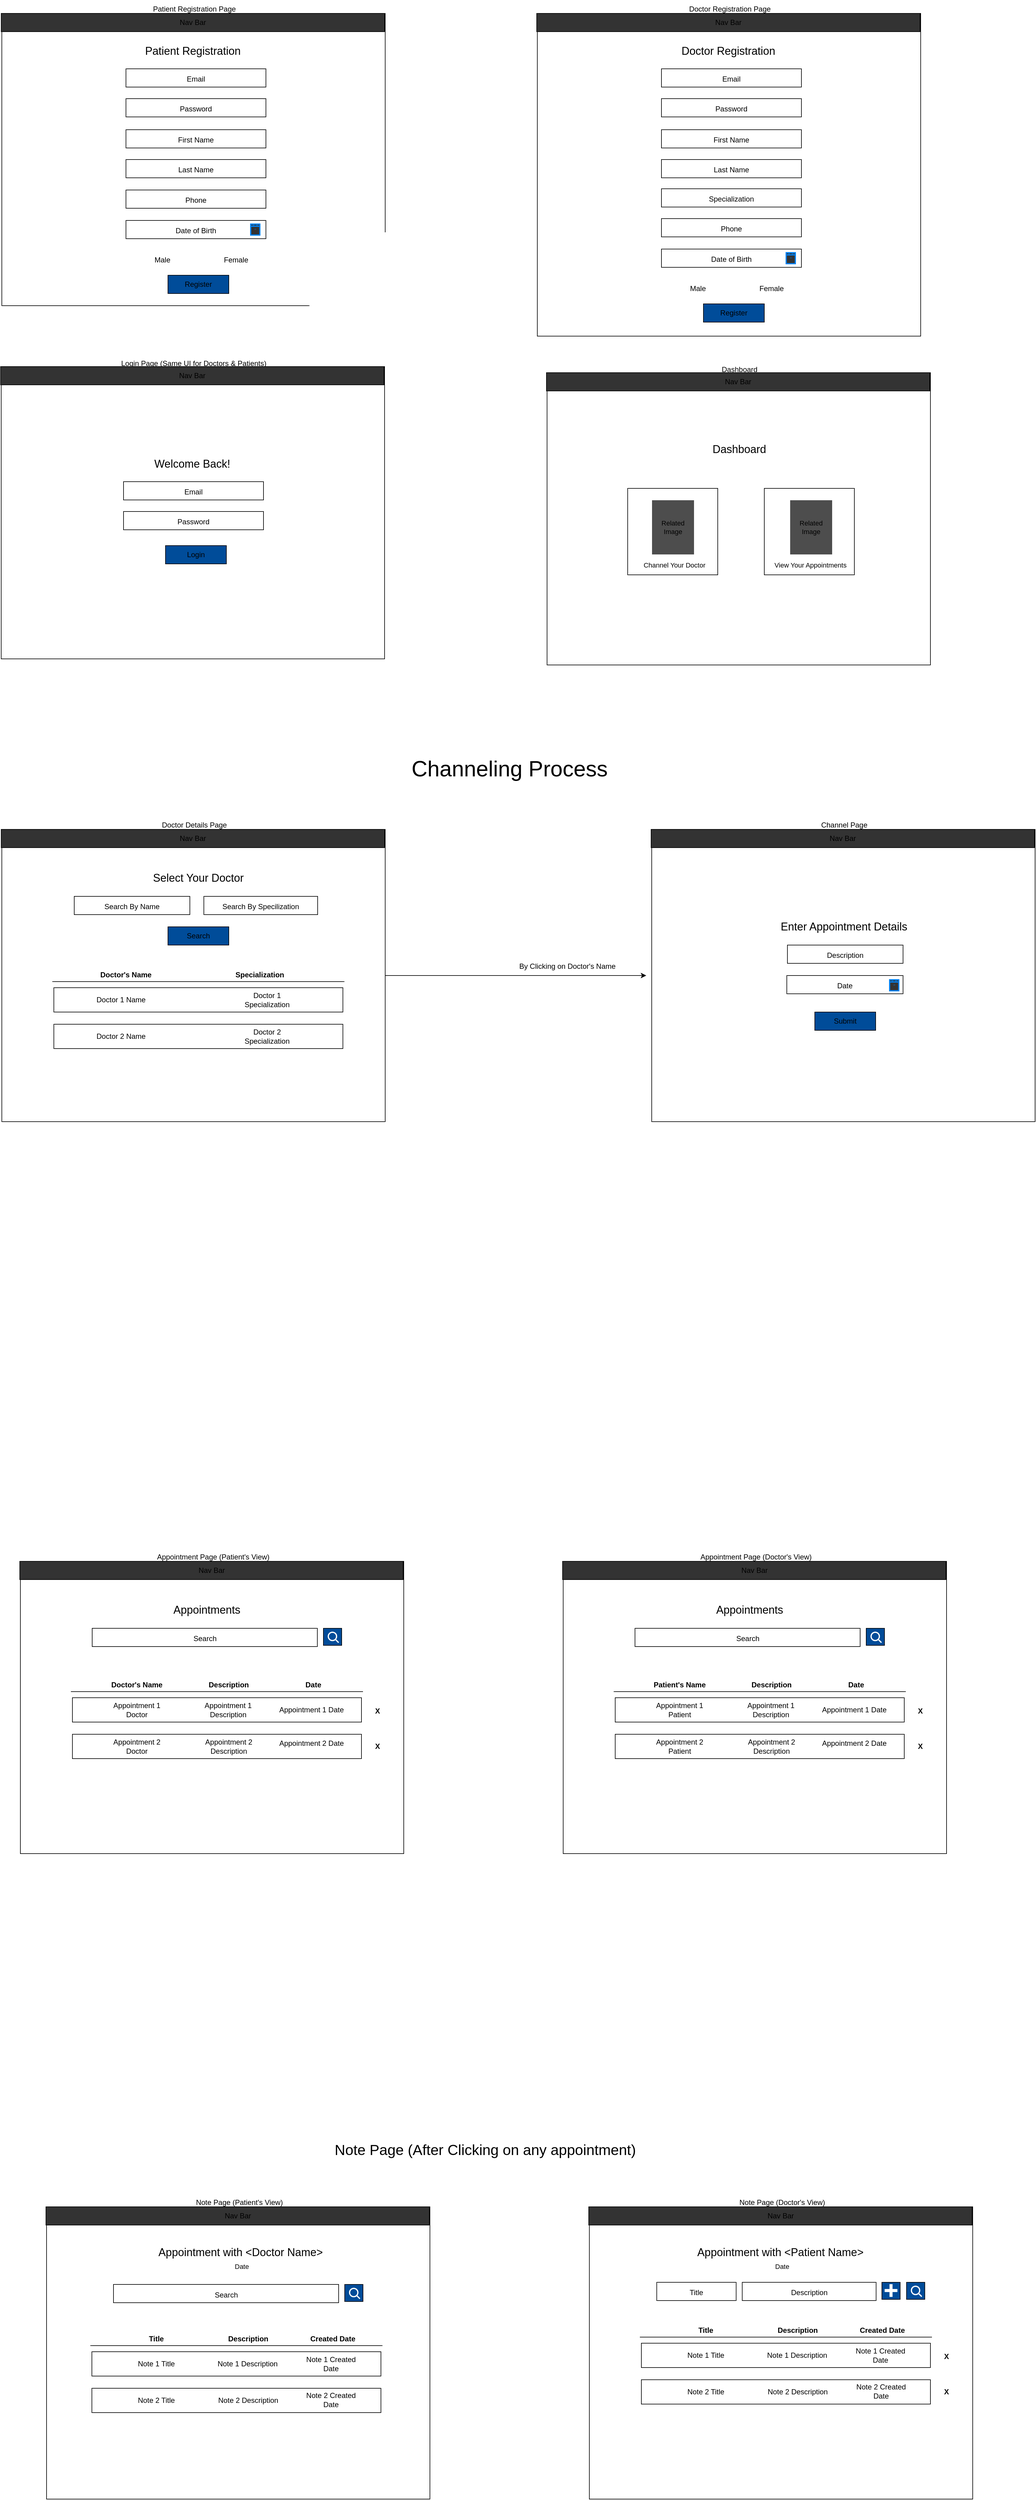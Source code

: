 <mxfile>
    <diagram id="50tXk64dEVkE1NKGoQQv" name="Page-1">
        <mxGraphModel dx="1548" dy="2034" grid="1" gridSize="10" guides="1" tooltips="1" connect="1" arrows="1" fold="1" page="1" pageScale="1" pageWidth="850" pageHeight="1100" math="0" shadow="0">
            <root>
                <mxCell id="0"/>
                <mxCell id="1" parent="0"/>
                <mxCell id="2" value="" style="whiteSpace=wrap;html=1;fillColor=none;" parent="1" vertex="1">
                    <mxGeometry x="31" y="20" width="630" height="480" as="geometry"/>
                </mxCell>
                <mxCell id="3" value="Patient Registration Page" style="text;html=1;align=center;verticalAlign=middle;resizable=0;points=[];autosize=1;strokeColor=none;fillColor=none;" parent="1" vertex="1">
                    <mxGeometry x="267" y="-2" width="160" height="30" as="geometry"/>
                </mxCell>
                <mxCell id="4" value="&lt;font style=&quot;font-size: 18px;&quot;&gt;Patient Registration&lt;/font&gt;" style="text;strokeColor=none;align=center;fillColor=none;html=1;verticalAlign=middle;whiteSpace=wrap;rounded=0;" parent="1" vertex="1">
                    <mxGeometry x="265" y="62" width="160" height="40" as="geometry"/>
                </mxCell>
                <mxCell id="5" value="&lt;font style=&quot;font-size: 12px;&quot;&gt;Email&lt;/font&gt;" style="whiteSpace=wrap;html=1;fontSize=18;" parent="1" vertex="1">
                    <mxGeometry x="235" y="111" width="230" height="30" as="geometry"/>
                </mxCell>
                <mxCell id="6" value="Nav Bar" style="whiteSpace=wrap;html=1;fontSize=12;fillColor=#333333;" parent="1" vertex="1">
                    <mxGeometry x="30" y="20" width="630" height="30" as="geometry"/>
                </mxCell>
                <mxCell id="7" value="&lt;font style=&quot;font-size: 12px;&quot;&gt;Password&lt;/font&gt;" style="whiteSpace=wrap;html=1;fontSize=18;" parent="1" vertex="1">
                    <mxGeometry x="235" y="160" width="230" height="30" as="geometry"/>
                </mxCell>
                <mxCell id="8" value="&lt;font style=&quot;font-size: 12px;&quot;&gt;First Name&lt;/font&gt;" style="whiteSpace=wrap;html=1;fontSize=18;" parent="1" vertex="1">
                    <mxGeometry x="235" y="211" width="230" height="30" as="geometry"/>
                </mxCell>
                <mxCell id="9" value="&lt;font style=&quot;font-size: 12px;&quot;&gt;Last Name&lt;/font&gt;" style="whiteSpace=wrap;html=1;fontSize=18;" parent="1" vertex="1">
                    <mxGeometry x="235" y="260" width="230" height="30" as="geometry"/>
                </mxCell>
                <mxCell id="10" value="&lt;font style=&quot;font-size: 12px;&quot;&gt;Phone&lt;/font&gt;" style="whiteSpace=wrap;html=1;fontSize=18;" parent="1" vertex="1">
                    <mxGeometry x="235" y="310" width="230" height="30" as="geometry"/>
                </mxCell>
                <mxCell id="13" value="&lt;font style=&quot;font-size: 12px;&quot;&gt;Date of Birth&lt;/font&gt;" style="whiteSpace=wrap;html=1;fontSize=18;" parent="1" vertex="1">
                    <mxGeometry x="235" y="360" width="230" height="30" as="geometry"/>
                </mxCell>
                <mxCell id="14" value="" style="html=1;verticalLabelPosition=bottom;align=center;labelBackgroundColor=#ffffff;verticalAlign=top;strokeWidth=2;strokeColor=#0080F0;shadow=0;dashed=0;shape=mxgraph.ios7.icons.calendar;fontSize=12;fillColor=#333333;" parent="1" vertex="1">
                    <mxGeometry x="440" y="366" width="15" height="18" as="geometry"/>
                </mxCell>
                <mxCell id="15" value="" style="shape=ellipse;fillColor=#FFFFFF;strokeColor=none;html=1;sketch=0;fontSize=12;" parent="1" vertex="1">
                    <mxGeometry x="255" y="420" width="10" height="10" as="geometry"/>
                </mxCell>
                <mxCell id="16" value="Male" style="text;strokeColor=none;align=center;fillColor=none;html=1;verticalAlign=middle;whiteSpace=wrap;rounded=0;fontSize=12;" parent="1" vertex="1">
                    <mxGeometry x="265" y="410" width="60" height="30" as="geometry"/>
                </mxCell>
                <mxCell id="17" value="" style="shape=ellipse;fillColor=#FFFFFF;strokeColor=none;html=1;sketch=0;fontSize=12;" parent="1" vertex="1">
                    <mxGeometry x="376" y="420" width="10" height="10" as="geometry"/>
                </mxCell>
                <mxCell id="18" value="Female" style="text;strokeColor=none;align=center;fillColor=none;html=1;verticalAlign=middle;whiteSpace=wrap;rounded=0;fontSize=12;" parent="1" vertex="1">
                    <mxGeometry x="386" y="410" width="60" height="30" as="geometry"/>
                </mxCell>
                <mxCell id="19" value="Register" style="whiteSpace=wrap;html=1;fontSize=12;fillColor=#004C99;" parent="1" vertex="1">
                    <mxGeometry x="304" y="450" width="100" height="30" as="geometry"/>
                </mxCell>
                <mxCell id="20" value="" style="whiteSpace=wrap;html=1;fillColor=none;" parent="1" vertex="1">
                    <mxGeometry x="911" y="20" width="630" height="530" as="geometry"/>
                </mxCell>
                <mxCell id="21" value="Doctor Registration Page" style="text;html=1;align=center;verticalAlign=middle;resizable=0;points=[];autosize=1;strokeColor=none;fillColor=none;" parent="1" vertex="1">
                    <mxGeometry x="1147" y="-2" width="160" height="30" as="geometry"/>
                </mxCell>
                <mxCell id="22" value="&lt;font style=&quot;font-size: 18px;&quot;&gt;Doctor Registration&lt;/font&gt;" style="text;strokeColor=none;align=center;fillColor=none;html=1;verticalAlign=middle;whiteSpace=wrap;rounded=0;" parent="1" vertex="1">
                    <mxGeometry x="1145" y="62" width="160" height="40" as="geometry"/>
                </mxCell>
                <mxCell id="23" value="&lt;font style=&quot;font-size: 12px;&quot;&gt;Email&lt;/font&gt;" style="whiteSpace=wrap;html=1;fontSize=18;" parent="1" vertex="1">
                    <mxGeometry x="1115" y="111" width="230" height="30" as="geometry"/>
                </mxCell>
                <mxCell id="24" value="Nav Bar" style="whiteSpace=wrap;html=1;fontSize=12;fillColor=#333333;" parent="1" vertex="1">
                    <mxGeometry x="910" y="20" width="630" height="30" as="geometry"/>
                </mxCell>
                <mxCell id="25" value="&lt;font style=&quot;font-size: 12px;&quot;&gt;Password&lt;/font&gt;" style="whiteSpace=wrap;html=1;fontSize=18;" parent="1" vertex="1">
                    <mxGeometry x="1115" y="160" width="230" height="30" as="geometry"/>
                </mxCell>
                <mxCell id="26" value="&lt;font style=&quot;font-size: 12px;&quot;&gt;First Name&lt;/font&gt;" style="whiteSpace=wrap;html=1;fontSize=18;" parent="1" vertex="1">
                    <mxGeometry x="1115" y="211" width="230" height="30" as="geometry"/>
                </mxCell>
                <mxCell id="27" value="&lt;font style=&quot;font-size: 12px;&quot;&gt;Last Name&lt;/font&gt;" style="whiteSpace=wrap;html=1;fontSize=18;" parent="1" vertex="1">
                    <mxGeometry x="1115" y="260" width="230" height="30" as="geometry"/>
                </mxCell>
                <mxCell id="28" value="&lt;font style=&quot;font-size: 12px;&quot;&gt;Phone&lt;/font&gt;" style="whiteSpace=wrap;html=1;fontSize=18;" parent="1" vertex="1">
                    <mxGeometry x="1115" y="357" width="230" height="30" as="geometry"/>
                </mxCell>
                <mxCell id="29" value="&lt;font style=&quot;font-size: 12px;&quot;&gt;Date of Birth&lt;/font&gt;" style="whiteSpace=wrap;html=1;fontSize=18;" parent="1" vertex="1">
                    <mxGeometry x="1115" y="407" width="230" height="30" as="geometry"/>
                </mxCell>
                <mxCell id="30" value="" style="html=1;verticalLabelPosition=bottom;align=center;labelBackgroundColor=#ffffff;verticalAlign=top;strokeWidth=2;strokeColor=#0080F0;shadow=0;dashed=0;shape=mxgraph.ios7.icons.calendar;fontSize=12;fillColor=#333333;" parent="1" vertex="1">
                    <mxGeometry x="1320" y="413" width="15" height="18" as="geometry"/>
                </mxCell>
                <mxCell id="31" value="" style="shape=ellipse;fillColor=#FFFFFF;strokeColor=none;html=1;sketch=0;fontSize=12;" parent="1" vertex="1">
                    <mxGeometry x="1135" y="467" width="10" height="10" as="geometry"/>
                </mxCell>
                <mxCell id="32" value="Male" style="text;strokeColor=none;align=center;fillColor=none;html=1;verticalAlign=middle;whiteSpace=wrap;rounded=0;fontSize=12;" parent="1" vertex="1">
                    <mxGeometry x="1145" y="457" width="60" height="30" as="geometry"/>
                </mxCell>
                <mxCell id="33" value="" style="shape=ellipse;fillColor=#FFFFFF;strokeColor=none;html=1;sketch=0;fontSize=12;" parent="1" vertex="1">
                    <mxGeometry x="1256" y="467" width="10" height="10" as="geometry"/>
                </mxCell>
                <mxCell id="34" value="Female" style="text;strokeColor=none;align=center;fillColor=none;html=1;verticalAlign=middle;whiteSpace=wrap;rounded=0;fontSize=12;" parent="1" vertex="1">
                    <mxGeometry x="1266" y="457" width="60" height="30" as="geometry"/>
                </mxCell>
                <mxCell id="35" value="Register" style="whiteSpace=wrap;html=1;fontSize=12;fillColor=#004C99;" parent="1" vertex="1">
                    <mxGeometry x="1184" y="497" width="100" height="30" as="geometry"/>
                </mxCell>
                <mxCell id="36" value="&lt;font style=&quot;font-size: 12px;&quot;&gt;Specialization&lt;/font&gt;" style="whiteSpace=wrap;html=1;fontSize=18;" parent="1" vertex="1">
                    <mxGeometry x="1115" y="308" width="230" height="30" as="geometry"/>
                </mxCell>
                <mxCell id="39" value="" style="whiteSpace=wrap;html=1;fillColor=none;" parent="1" vertex="1">
                    <mxGeometry x="30" y="600" width="630" height="480" as="geometry"/>
                </mxCell>
                <mxCell id="40" value="Login Page (Same UI for Doctors &amp;amp; Patients)" style="text;html=1;align=center;verticalAlign=middle;resizable=0;points=[];autosize=1;strokeColor=none;fillColor=none;" parent="1" vertex="1">
                    <mxGeometry x="216" y="580" width="260" height="30" as="geometry"/>
                </mxCell>
                <mxCell id="41" value="&lt;font style=&quot;font-size: 18px;&quot;&gt;Welcome Back!&lt;/font&gt;" style="text;strokeColor=none;align=center;fillColor=none;html=1;verticalAlign=middle;whiteSpace=wrap;rounded=0;" parent="1" vertex="1">
                    <mxGeometry x="264" y="740" width="160" height="40" as="geometry"/>
                </mxCell>
                <mxCell id="42" value="&lt;font style=&quot;font-size: 12px;&quot;&gt;Email&lt;/font&gt;" style="whiteSpace=wrap;html=1;fontSize=18;" parent="1" vertex="1">
                    <mxGeometry x="231" y="789" width="230" height="30" as="geometry"/>
                </mxCell>
                <mxCell id="43" value="Nav Bar" style="whiteSpace=wrap;html=1;fontSize=12;fillColor=#333333;" parent="1" vertex="1">
                    <mxGeometry x="29" y="600" width="630" height="30" as="geometry"/>
                </mxCell>
                <mxCell id="44" value="&lt;font style=&quot;font-size: 12px;&quot;&gt;Password&lt;/font&gt;" style="whiteSpace=wrap;html=1;fontSize=18;" parent="1" vertex="1">
                    <mxGeometry x="231" y="838" width="230" height="30" as="geometry"/>
                </mxCell>
                <mxCell id="54" value="Login" style="whiteSpace=wrap;html=1;fontSize=12;fillColor=#004C99;" parent="1" vertex="1">
                    <mxGeometry x="300" y="894" width="100" height="30" as="geometry"/>
                </mxCell>
                <mxCell id="80" style="edgeStyle=none;html=1;exitX=1;exitY=0.5;exitDx=0;exitDy=0;fontSize=12;" parent="1" source="61" edge="1">
                    <mxGeometry relative="1" as="geometry">
                        <mxPoint x="1090" y="1600" as="targetPoint"/>
                    </mxGeometry>
                </mxCell>
                <mxCell id="61" value="" style="whiteSpace=wrap;html=1;fillColor=none;" parent="1" vertex="1">
                    <mxGeometry x="31" y="1360" width="630" height="480" as="geometry"/>
                </mxCell>
                <mxCell id="62" value="Doctor Details Page" style="text;html=1;align=center;verticalAlign=middle;resizable=0;points=[];autosize=1;strokeColor=none;fillColor=none;" parent="1" vertex="1">
                    <mxGeometry x="282" y="1338" width="130" height="30" as="geometry"/>
                </mxCell>
                <mxCell id="63" value="&lt;font style=&quot;font-size: 18px;&quot;&gt;Select Your Doctor&lt;/font&gt;" style="text;strokeColor=none;align=center;fillColor=none;html=1;verticalAlign=middle;whiteSpace=wrap;rounded=0;" parent="1" vertex="1">
                    <mxGeometry x="274" y="1420" width="160" height="40" as="geometry"/>
                </mxCell>
                <mxCell id="64" value="&lt;font style=&quot;font-size: 12px;&quot;&gt;Search By Name&lt;/font&gt;" style="whiteSpace=wrap;html=1;fontSize=18;" parent="1" vertex="1">
                    <mxGeometry x="150" y="1470" width="190" height="30" as="geometry"/>
                </mxCell>
                <mxCell id="65" value="Nav Bar" style="whiteSpace=wrap;html=1;fontSize=12;fillColor=#333333;" parent="1" vertex="1">
                    <mxGeometry x="30" y="1360" width="630" height="30" as="geometry"/>
                </mxCell>
                <mxCell id="66" value="&lt;font style=&quot;font-size: 12px;&quot;&gt;Search By Specilization&lt;/font&gt;" style="whiteSpace=wrap;html=1;fontSize=18;" parent="1" vertex="1">
                    <mxGeometry x="363" y="1470" width="187" height="30" as="geometry"/>
                </mxCell>
                <mxCell id="67" value="Search" style="whiteSpace=wrap;html=1;fontSize=12;fillColor=#004C99;" parent="1" vertex="1">
                    <mxGeometry x="304" y="1520" width="100" height="30" as="geometry"/>
                </mxCell>
                <mxCell id="68" value="&lt;font style=&quot;font-size: 36px;&quot;&gt;Channeling Process&lt;/font&gt;" style="text;html=1;align=center;verticalAlign=middle;resizable=0;points=[];autosize=1;strokeColor=none;fillColor=none;fontSize=12;" parent="1" vertex="1">
                    <mxGeometry x="690" y="1230" width="350" height="60" as="geometry"/>
                </mxCell>
                <mxCell id="69" value="&lt;font style=&quot;font-size: 12px;&quot;&gt;&lt;b&gt;Doctor's Name&lt;/b&gt;&lt;/font&gt;" style="text;strokeColor=none;align=center;fillColor=none;html=1;verticalAlign=middle;whiteSpace=wrap;rounded=0;fontSize=36;" parent="1" vertex="1">
                    <mxGeometry x="180" y="1570" width="110" height="40" as="geometry"/>
                </mxCell>
                <mxCell id="70" value="&lt;span style=&quot;font-size: 12px;&quot;&gt;&lt;b&gt;Specialization&lt;/b&gt;&lt;/span&gt;" style="text;strokeColor=none;align=center;fillColor=none;html=1;verticalAlign=middle;whiteSpace=wrap;rounded=0;fontSize=36;" parent="1" vertex="1">
                    <mxGeometry x="400" y="1570" width="110" height="40" as="geometry"/>
                </mxCell>
                <mxCell id="73" value="" style="endArrow=none;html=1;fontSize=12;" parent="1" edge="1">
                    <mxGeometry width="50" height="50" relative="1" as="geometry">
                        <mxPoint x="594" y="1610" as="sourcePoint"/>
                        <mxPoint x="114" y="1610" as="targetPoint"/>
                    </mxGeometry>
                </mxCell>
                <mxCell id="74" value="" style="whiteSpace=wrap;html=1;fontSize=12;fillColor=none;" parent="1" vertex="1">
                    <mxGeometry x="116.5" y="1620" width="475" height="40" as="geometry"/>
                </mxCell>
                <mxCell id="75" value="Doctor 1 Name" style="text;strokeColor=none;align=center;fillColor=none;html=1;verticalAlign=middle;whiteSpace=wrap;rounded=0;fontSize=12;" parent="1" vertex="1">
                    <mxGeometry x="172" y="1625" width="110" height="30" as="geometry"/>
                </mxCell>
                <mxCell id="76" value="Doctor 1 Specialization" style="text;strokeColor=none;align=center;fillColor=none;html=1;verticalAlign=middle;whiteSpace=wrap;rounded=0;fontSize=12;" parent="1" vertex="1">
                    <mxGeometry x="412" y="1625" width="110" height="30" as="geometry"/>
                </mxCell>
                <mxCell id="77" value="" style="whiteSpace=wrap;html=1;fontSize=12;fillColor=none;" parent="1" vertex="1">
                    <mxGeometry x="116.5" y="1680" width="475" height="40" as="geometry"/>
                </mxCell>
                <mxCell id="78" value="Doctor 2 Name" style="text;strokeColor=none;align=center;fillColor=none;html=1;verticalAlign=middle;whiteSpace=wrap;rounded=0;fontSize=12;" parent="1" vertex="1">
                    <mxGeometry x="172" y="1685" width="110" height="30" as="geometry"/>
                </mxCell>
                <mxCell id="79" value="Doctor 2 Specialization" style="text;strokeColor=none;align=center;fillColor=none;html=1;verticalAlign=middle;whiteSpace=wrap;rounded=0;fontSize=12;" parent="1" vertex="1">
                    <mxGeometry x="412" y="1685" width="110" height="30" as="geometry"/>
                </mxCell>
                <mxCell id="81" value="By Clicking on Doctor's Name" style="text;html=1;align=center;verticalAlign=middle;resizable=0;points=[];autosize=1;strokeColor=none;fillColor=none;fontSize=12;" parent="1" vertex="1">
                    <mxGeometry x="870" y="1570" width="180" height="30" as="geometry"/>
                </mxCell>
                <mxCell id="84" value="" style="whiteSpace=wrap;html=1;fillColor=none;" parent="1" vertex="1">
                    <mxGeometry x="1099" y="1360" width="630" height="480" as="geometry"/>
                </mxCell>
                <mxCell id="85" value="Channel Page" style="text;html=1;align=center;verticalAlign=middle;resizable=0;points=[];autosize=1;strokeColor=none;fillColor=none;" parent="1" vertex="1">
                    <mxGeometry x="1365" y="1338" width="100" height="30" as="geometry"/>
                </mxCell>
                <mxCell id="86" value="&lt;span style=&quot;font-size: 18px;&quot;&gt;Enter Appointment Details&lt;/span&gt;" style="text;strokeColor=none;align=center;fillColor=none;html=1;verticalAlign=middle;whiteSpace=wrap;rounded=0;" parent="1" vertex="1">
                    <mxGeometry x="1301.5" y="1500" width="226" height="40" as="geometry"/>
                </mxCell>
                <mxCell id="87" value="&lt;font style=&quot;font-size: 12px;&quot;&gt;Description&lt;/font&gt;" style="whiteSpace=wrap;html=1;fontSize=18;" parent="1" vertex="1">
                    <mxGeometry x="1322" y="1550" width="190" height="30" as="geometry"/>
                </mxCell>
                <mxCell id="88" value="Nav Bar" style="whiteSpace=wrap;html=1;fontSize=12;fillColor=#333333;" parent="1" vertex="1">
                    <mxGeometry x="1098" y="1360" width="630" height="30" as="geometry"/>
                </mxCell>
                <mxCell id="89" value="&lt;font style=&quot;font-size: 12px;&quot;&gt;Date&lt;/font&gt;" style="whiteSpace=wrap;html=1;fontSize=18;" parent="1" vertex="1">
                    <mxGeometry x="1321" y="1600" width="191" height="30" as="geometry"/>
                </mxCell>
                <mxCell id="90" value="Submit" style="whiteSpace=wrap;html=1;fontSize=12;fillColor=#004C99;" parent="1" vertex="1">
                    <mxGeometry x="1367" y="1660" width="100" height="30" as="geometry"/>
                </mxCell>
                <mxCell id="116" value="" style="html=1;verticalLabelPosition=bottom;align=center;labelBackgroundColor=#ffffff;verticalAlign=top;strokeWidth=2;strokeColor=#0080F0;shadow=0;dashed=0;shape=mxgraph.ios7.icons.calendar;fontSize=12;fillColor=#333333;" parent="1" vertex="1">
                    <mxGeometry x="1490" y="1607" width="15" height="18" as="geometry"/>
                </mxCell>
                <mxCell id="117" value="" style="whiteSpace=wrap;html=1;fillColor=none;" parent="1" vertex="1">
                    <mxGeometry x="61.5" y="2562" width="630" height="480" as="geometry"/>
                </mxCell>
                <mxCell id="118" value="Appointment Page (Patient's View)" style="text;html=1;align=center;verticalAlign=middle;resizable=0;points=[];autosize=1;strokeColor=none;fillColor=none;" parent="1" vertex="1">
                    <mxGeometry x="272.5" y="2540" width="210" height="30" as="geometry"/>
                </mxCell>
                <mxCell id="119" value="&lt;span style=&quot;font-size: 18px;&quot;&gt;Appointments&lt;/span&gt;" style="text;strokeColor=none;align=center;fillColor=none;html=1;verticalAlign=middle;whiteSpace=wrap;rounded=0;" parent="1" vertex="1">
                    <mxGeometry x="287.5" y="2622" width="160" height="40" as="geometry"/>
                </mxCell>
                <mxCell id="120" value="&lt;font style=&quot;font-size: 12px;&quot;&gt;Search&lt;/font&gt;" style="whiteSpace=wrap;html=1;fontSize=18;" parent="1" vertex="1">
                    <mxGeometry x="179.5" y="2672" width="370" height="30" as="geometry"/>
                </mxCell>
                <mxCell id="121" value="Nav Bar" style="whiteSpace=wrap;html=1;fontSize=12;fillColor=#333333;" parent="1" vertex="1">
                    <mxGeometry x="60.5" y="2562" width="630" height="30" as="geometry"/>
                </mxCell>
                <mxCell id="123" value="" style="whiteSpace=wrap;html=1;fontSize=12;fillColor=#004C99;" parent="1" vertex="1">
                    <mxGeometry x="559.5" y="2672" width="30" height="28" as="geometry"/>
                </mxCell>
                <mxCell id="124" value="&lt;font style=&quot;font-size: 12px;&quot;&gt;&lt;b&gt;Doctor's Name&lt;/b&gt;&lt;/font&gt;" style="text;strokeColor=none;align=center;fillColor=none;html=1;verticalAlign=middle;whiteSpace=wrap;rounded=0;fontSize=36;" parent="1" vertex="1">
                    <mxGeometry x="197.5" y="2736" width="110" height="40" as="geometry"/>
                </mxCell>
                <mxCell id="125" value="&lt;span style=&quot;font-size: 12px;&quot;&gt;&lt;b&gt;Description&lt;/b&gt;&lt;/span&gt;" style="text;strokeColor=none;align=center;fillColor=none;html=1;verticalAlign=middle;whiteSpace=wrap;rounded=0;fontSize=36;" parent="1" vertex="1">
                    <mxGeometry x="348.5" y="2736" width="110" height="40" as="geometry"/>
                </mxCell>
                <mxCell id="126" value="" style="endArrow=none;html=1;fontSize=12;" parent="1" edge="1">
                    <mxGeometry width="50" height="50" relative="1" as="geometry">
                        <mxPoint x="624.5" y="2776" as="sourcePoint"/>
                        <mxPoint x="144.5" y="2776" as="targetPoint"/>
                    </mxGeometry>
                </mxCell>
                <mxCell id="127" value="" style="whiteSpace=wrap;html=1;fontSize=12;fillColor=none;" parent="1" vertex="1">
                    <mxGeometry x="147" y="2786" width="475" height="40" as="geometry"/>
                </mxCell>
                <mxCell id="128" value="Appointment 1 Doctor" style="text;strokeColor=none;align=center;fillColor=none;html=1;verticalAlign=middle;whiteSpace=wrap;rounded=0;fontSize=12;" parent="1" vertex="1">
                    <mxGeometry x="197.5" y="2791" width="110" height="30" as="geometry"/>
                </mxCell>
                <mxCell id="129" value="Appointment 1 Description" style="text;strokeColor=none;align=center;fillColor=none;html=1;verticalAlign=middle;whiteSpace=wrap;rounded=0;fontSize=12;" parent="1" vertex="1">
                    <mxGeometry x="347.5" y="2791" width="110" height="30" as="geometry"/>
                </mxCell>
                <mxCell id="130" value="" style="whiteSpace=wrap;html=1;fontSize=12;fillColor=none;" parent="1" vertex="1">
                    <mxGeometry x="147" y="2846" width="475" height="40" as="geometry"/>
                </mxCell>
                <mxCell id="131" value="Appointment 2 Doctor" style="text;strokeColor=none;align=center;fillColor=none;html=1;verticalAlign=middle;whiteSpace=wrap;rounded=0;fontSize=12;" parent="1" vertex="1">
                    <mxGeometry x="197.5" y="2851" width="110" height="30" as="geometry"/>
                </mxCell>
                <mxCell id="132" value="Appointment 2 Description" style="text;strokeColor=none;align=center;fillColor=none;html=1;verticalAlign=middle;whiteSpace=wrap;rounded=0;fontSize=12;" parent="1" vertex="1">
                    <mxGeometry x="348.5" y="2851" width="110" height="30" as="geometry"/>
                </mxCell>
                <mxCell id="133" value="" style="html=1;verticalLabelPosition=bottom;align=center;labelBackgroundColor=#ffffff;verticalAlign=top;strokeWidth=2;strokeColor=#FFFFFF;shadow=0;dashed=0;shape=mxgraph.ios7.icons.looking_glass;fontSize=12;fillColor=none;" parent="1" vertex="1">
                    <mxGeometry x="567.5" y="2678.5" width="17" height="17" as="geometry"/>
                </mxCell>
                <mxCell id="134" value="&lt;span style=&quot;font-size: 12px;&quot;&gt;&lt;b&gt;Date&lt;/b&gt;&lt;/span&gt;" style="text;strokeColor=none;align=center;fillColor=none;html=1;verticalAlign=middle;whiteSpace=wrap;rounded=0;fontSize=36;" parent="1" vertex="1">
                    <mxGeometry x="487.5" y="2736" width="110" height="40" as="geometry"/>
                </mxCell>
                <mxCell id="135" value="Appointment 1 Date" style="text;strokeColor=none;align=center;fillColor=none;html=1;verticalAlign=middle;whiteSpace=wrap;rounded=0;fontSize=12;" parent="1" vertex="1">
                    <mxGeometry x="484.5" y="2791" width="110" height="30" as="geometry"/>
                </mxCell>
                <mxCell id="136" value="Appointment 2 Date" style="text;strokeColor=none;align=center;fillColor=none;html=1;verticalAlign=middle;whiteSpace=wrap;rounded=0;fontSize=12;" parent="1" vertex="1">
                    <mxGeometry x="484.5" y="2846" width="110" height="30" as="geometry"/>
                </mxCell>
                <mxCell id="137" value="&lt;b&gt;X&lt;/b&gt;" style="text;html=1;align=center;verticalAlign=middle;resizable=0;points=[];autosize=1;strokeColor=none;fillColor=none;fontSize=12;" parent="1" vertex="1">
                    <mxGeometry x="632.5" y="2793" width="30" height="30" as="geometry"/>
                </mxCell>
                <mxCell id="138" value="&lt;b&gt;X&lt;/b&gt;" style="text;html=1;align=center;verticalAlign=middle;resizable=0;points=[];autosize=1;strokeColor=none;fillColor=none;fontSize=12;" parent="1" vertex="1">
                    <mxGeometry x="632.5" y="2851" width="30" height="30" as="geometry"/>
                </mxCell>
                <mxCell id="139" value="" style="whiteSpace=wrap;html=1;fillColor=none;" parent="1" vertex="1">
                    <mxGeometry x="953.5" y="2562" width="630" height="480" as="geometry"/>
                </mxCell>
                <mxCell id="140" value="Appointment Page (Doctor's View)" style="text;html=1;align=center;verticalAlign=middle;resizable=0;points=[];autosize=1;strokeColor=none;fillColor=none;" parent="1" vertex="1">
                    <mxGeometry x="1164.5" y="2540" width="210" height="30" as="geometry"/>
                </mxCell>
                <mxCell id="141" value="&lt;span style=&quot;font-size: 18px;&quot;&gt;Appointments&lt;/span&gt;" style="text;strokeColor=none;align=center;fillColor=none;html=1;verticalAlign=middle;whiteSpace=wrap;rounded=0;" parent="1" vertex="1">
                    <mxGeometry x="1179.5" y="2622" width="160" height="40" as="geometry"/>
                </mxCell>
                <mxCell id="142" value="&lt;font style=&quot;font-size: 12px;&quot;&gt;Search&lt;/font&gt;" style="whiteSpace=wrap;html=1;fontSize=18;" parent="1" vertex="1">
                    <mxGeometry x="1071.5" y="2672" width="370" height="30" as="geometry"/>
                </mxCell>
                <mxCell id="143" value="Nav Bar" style="whiteSpace=wrap;html=1;fontSize=12;fillColor=#333333;" parent="1" vertex="1">
                    <mxGeometry x="952.5" y="2562" width="630" height="30" as="geometry"/>
                </mxCell>
                <mxCell id="144" value="" style="whiteSpace=wrap;html=1;fontSize=12;fillColor=#004C99;" parent="1" vertex="1">
                    <mxGeometry x="1451.5" y="2672" width="30" height="28" as="geometry"/>
                </mxCell>
                <mxCell id="145" value="&lt;font style=&quot;font-size: 12px;&quot;&gt;&lt;b&gt;Patient's Name&lt;/b&gt;&lt;/font&gt;" style="text;strokeColor=none;align=center;fillColor=none;html=1;verticalAlign=middle;whiteSpace=wrap;rounded=0;fontSize=36;" parent="1" vertex="1">
                    <mxGeometry x="1089.5" y="2736" width="110" height="40" as="geometry"/>
                </mxCell>
                <mxCell id="146" value="&lt;span style=&quot;font-size: 12px;&quot;&gt;&lt;b&gt;Description&lt;/b&gt;&lt;/span&gt;" style="text;strokeColor=none;align=center;fillColor=none;html=1;verticalAlign=middle;whiteSpace=wrap;rounded=0;fontSize=36;" parent="1" vertex="1">
                    <mxGeometry x="1240.5" y="2736" width="110" height="40" as="geometry"/>
                </mxCell>
                <mxCell id="147" value="" style="endArrow=none;html=1;fontSize=12;" parent="1" edge="1">
                    <mxGeometry width="50" height="50" relative="1" as="geometry">
                        <mxPoint x="1516.5" y="2776" as="sourcePoint"/>
                        <mxPoint x="1036.5" y="2776" as="targetPoint"/>
                    </mxGeometry>
                </mxCell>
                <mxCell id="148" value="" style="whiteSpace=wrap;html=1;fontSize=12;fillColor=none;" parent="1" vertex="1">
                    <mxGeometry x="1039" y="2786" width="475" height="40" as="geometry"/>
                </mxCell>
                <mxCell id="149" value="Appointment 1 Patient" style="text;strokeColor=none;align=center;fillColor=none;html=1;verticalAlign=middle;whiteSpace=wrap;rounded=0;fontSize=12;" parent="1" vertex="1">
                    <mxGeometry x="1089.5" y="2791" width="110" height="30" as="geometry"/>
                </mxCell>
                <mxCell id="150" value="Appointment 1 Description" style="text;strokeColor=none;align=center;fillColor=none;html=1;verticalAlign=middle;whiteSpace=wrap;rounded=0;fontSize=12;" parent="1" vertex="1">
                    <mxGeometry x="1239.5" y="2791" width="110" height="30" as="geometry"/>
                </mxCell>
                <mxCell id="151" value="" style="whiteSpace=wrap;html=1;fontSize=12;fillColor=none;" parent="1" vertex="1">
                    <mxGeometry x="1039" y="2846" width="475" height="40" as="geometry"/>
                </mxCell>
                <mxCell id="152" value="Appointment 2 Patient" style="text;strokeColor=none;align=center;fillColor=none;html=1;verticalAlign=middle;whiteSpace=wrap;rounded=0;fontSize=12;" parent="1" vertex="1">
                    <mxGeometry x="1089.5" y="2851" width="110" height="30" as="geometry"/>
                </mxCell>
                <mxCell id="153" value="Appointment 2 Description" style="text;strokeColor=none;align=center;fillColor=none;html=1;verticalAlign=middle;whiteSpace=wrap;rounded=0;fontSize=12;" parent="1" vertex="1">
                    <mxGeometry x="1240.5" y="2851" width="110" height="30" as="geometry"/>
                </mxCell>
                <mxCell id="154" value="" style="html=1;verticalLabelPosition=bottom;align=center;labelBackgroundColor=#ffffff;verticalAlign=top;strokeWidth=2;strokeColor=#FFFFFF;shadow=0;dashed=0;shape=mxgraph.ios7.icons.looking_glass;fontSize=12;fillColor=none;" parent="1" vertex="1">
                    <mxGeometry x="1459.5" y="2678.5" width="17" height="17" as="geometry"/>
                </mxCell>
                <mxCell id="155" value="&lt;span style=&quot;font-size: 12px;&quot;&gt;&lt;b&gt;Date&lt;/b&gt;&lt;/span&gt;" style="text;strokeColor=none;align=center;fillColor=none;html=1;verticalAlign=middle;whiteSpace=wrap;rounded=0;fontSize=36;" parent="1" vertex="1">
                    <mxGeometry x="1379.5" y="2736" width="110" height="40" as="geometry"/>
                </mxCell>
                <mxCell id="156" value="Appointment 1 Date" style="text;strokeColor=none;align=center;fillColor=none;html=1;verticalAlign=middle;whiteSpace=wrap;rounded=0;fontSize=12;" parent="1" vertex="1">
                    <mxGeometry x="1376.5" y="2791" width="110" height="30" as="geometry"/>
                </mxCell>
                <mxCell id="157" value="Appointment 2 Date" style="text;strokeColor=none;align=center;fillColor=none;html=1;verticalAlign=middle;whiteSpace=wrap;rounded=0;fontSize=12;" parent="1" vertex="1">
                    <mxGeometry x="1376.5" y="2846" width="110" height="30" as="geometry"/>
                </mxCell>
                <mxCell id="158" value="&lt;b&gt;X&lt;/b&gt;" style="text;html=1;align=center;verticalAlign=middle;resizable=0;points=[];autosize=1;strokeColor=none;fillColor=none;fontSize=12;" parent="1" vertex="1">
                    <mxGeometry x="1524.5" y="2793" width="30" height="30" as="geometry"/>
                </mxCell>
                <mxCell id="159" value="&lt;b&gt;X&lt;/b&gt;" style="text;html=1;align=center;verticalAlign=middle;resizable=0;points=[];autosize=1;strokeColor=none;fillColor=none;fontSize=12;" parent="1" vertex="1">
                    <mxGeometry x="1524.5" y="2851" width="30" height="30" as="geometry"/>
                </mxCell>
                <mxCell id="160" value="&lt;font style=&quot;font-size: 24px;&quot;&gt;Note Page (After Clicking on any appointment)&lt;/font&gt;" style="text;html=1;align=center;verticalAlign=middle;resizable=0;points=[];autosize=1;strokeColor=none;fillColor=none;fontSize=12;" parent="1" vertex="1">
                    <mxGeometry x="565" y="3509" width="520" height="40" as="geometry"/>
                </mxCell>
                <mxCell id="161" value="" style="whiteSpace=wrap;html=1;fillColor=none;" parent="1" vertex="1">
                    <mxGeometry x="104.5" y="3622" width="630" height="480" as="geometry"/>
                </mxCell>
                <mxCell id="162" value="Note Page (Patient's View)" style="text;html=1;align=center;verticalAlign=middle;resizable=0;points=[];autosize=1;strokeColor=none;fillColor=none;" parent="1" vertex="1">
                    <mxGeometry x="335.5" y="3600" width="170" height="30" as="geometry"/>
                </mxCell>
                <mxCell id="163" value="&lt;span style=&quot;font-size: 18px;&quot;&gt;Appointment with &amp;lt;Doctor Name&amp;gt;&lt;/span&gt;" style="text;strokeColor=none;align=center;fillColor=none;html=1;verticalAlign=middle;whiteSpace=wrap;rounded=0;" parent="1" vertex="1">
                    <mxGeometry x="278.5" y="3677" width="288.5" height="40" as="geometry"/>
                </mxCell>
                <mxCell id="165" value="Nav Bar" style="whiteSpace=wrap;html=1;fontSize=12;fillColor=#333333;" parent="1" vertex="1">
                    <mxGeometry x="103.5" y="3622" width="630" height="30" as="geometry"/>
                </mxCell>
                <mxCell id="167" value="&lt;font style=&quot;font-size: 12px;&quot;&gt;&lt;b&gt;Title&lt;/b&gt;&lt;/font&gt;" style="text;strokeColor=none;align=center;fillColor=none;html=1;verticalAlign=middle;whiteSpace=wrap;rounded=0;fontSize=36;" parent="1" vertex="1">
                    <mxGeometry x="229.5" y="3810" width="110" height="40" as="geometry"/>
                </mxCell>
                <mxCell id="168" value="&lt;span style=&quot;font-size: 12px;&quot;&gt;&lt;b&gt;Description&lt;/b&gt;&lt;/span&gt;" style="text;strokeColor=none;align=center;fillColor=none;html=1;verticalAlign=middle;whiteSpace=wrap;rounded=0;fontSize=36;" parent="1" vertex="1">
                    <mxGeometry x="380.5" y="3810" width="110" height="40" as="geometry"/>
                </mxCell>
                <mxCell id="169" value="" style="endArrow=none;html=1;fontSize=12;" parent="1" edge="1">
                    <mxGeometry width="50" height="50" relative="1" as="geometry">
                        <mxPoint x="656.5" y="3850" as="sourcePoint"/>
                        <mxPoint x="176.5" y="3850" as="targetPoint"/>
                    </mxGeometry>
                </mxCell>
                <mxCell id="170" value="" style="whiteSpace=wrap;html=1;fontSize=12;fillColor=none;" parent="1" vertex="1">
                    <mxGeometry x="179" y="3860" width="475" height="40" as="geometry"/>
                </mxCell>
                <mxCell id="171" value="Note 1 Title" style="text;strokeColor=none;align=center;fillColor=none;html=1;verticalAlign=middle;whiteSpace=wrap;rounded=0;fontSize=12;" parent="1" vertex="1">
                    <mxGeometry x="229.5" y="3865" width="110" height="30" as="geometry"/>
                </mxCell>
                <mxCell id="172" value="Note 1 Description" style="text;strokeColor=none;align=center;fillColor=none;html=1;verticalAlign=middle;whiteSpace=wrap;rounded=0;fontSize=12;" parent="1" vertex="1">
                    <mxGeometry x="379.5" y="3865" width="110" height="30" as="geometry"/>
                </mxCell>
                <mxCell id="173" value="" style="whiteSpace=wrap;html=1;fontSize=12;fillColor=none;" parent="1" vertex="1">
                    <mxGeometry x="179" y="3920" width="475" height="40" as="geometry"/>
                </mxCell>
                <mxCell id="174" value="Note 2 Title" style="text;strokeColor=none;align=center;fillColor=none;html=1;verticalAlign=middle;whiteSpace=wrap;rounded=0;fontSize=12;" parent="1" vertex="1">
                    <mxGeometry x="229.5" y="3925" width="110" height="30" as="geometry"/>
                </mxCell>
                <mxCell id="175" value="Note 2 Description" style="text;strokeColor=none;align=center;fillColor=none;html=1;verticalAlign=middle;whiteSpace=wrap;rounded=0;fontSize=12;" parent="1" vertex="1">
                    <mxGeometry x="380.5" y="3925" width="110" height="30" as="geometry"/>
                </mxCell>
                <mxCell id="177" value="&lt;span style=&quot;font-size: 12px;&quot;&gt;&lt;b&gt;Created Date&lt;/b&gt;&lt;/span&gt;" style="text;strokeColor=none;align=center;fillColor=none;html=1;verticalAlign=middle;whiteSpace=wrap;rounded=0;fontSize=36;" parent="1" vertex="1">
                    <mxGeometry x="519.5" y="3810" width="110" height="40" as="geometry"/>
                </mxCell>
                <mxCell id="178" value="Note 1 Created Date" style="text;strokeColor=none;align=center;fillColor=none;html=1;verticalAlign=middle;whiteSpace=wrap;rounded=0;fontSize=12;" parent="1" vertex="1">
                    <mxGeometry x="516.5" y="3865" width="110" height="30" as="geometry"/>
                </mxCell>
                <mxCell id="179" value="Note 2 Created Date" style="text;strokeColor=none;align=center;fillColor=none;html=1;verticalAlign=middle;whiteSpace=wrap;rounded=0;fontSize=12;" parent="1" vertex="1">
                    <mxGeometry x="516.5" y="3924" width="110" height="30" as="geometry"/>
                </mxCell>
                <mxCell id="182" value="" style="whiteSpace=wrap;html=1;fillColor=none;" parent="1" vertex="1">
                    <mxGeometry x="996.5" y="3622" width="630" height="480" as="geometry"/>
                </mxCell>
                <mxCell id="183" value="Note Page (Doctor's View)" style="text;html=1;align=center;verticalAlign=middle;resizable=0;points=[];autosize=1;strokeColor=none;fillColor=none;" parent="1" vertex="1">
                    <mxGeometry x="1232.5" y="3600" width="160" height="30" as="geometry"/>
                </mxCell>
                <mxCell id="186" value="Nav Bar" style="whiteSpace=wrap;html=1;fontSize=12;fillColor=#333333;" parent="1" vertex="1">
                    <mxGeometry x="995.5" y="3622" width="630" height="30" as="geometry"/>
                </mxCell>
                <mxCell id="188" value="&lt;b style=&quot;font-size: 12px;&quot;&gt;Title&lt;/b&gt;" style="text;strokeColor=none;align=center;fillColor=none;html=1;verticalAlign=middle;whiteSpace=wrap;rounded=0;fontSize=36;" parent="1" vertex="1">
                    <mxGeometry x="1132.5" y="3796" width="110" height="40" as="geometry"/>
                </mxCell>
                <mxCell id="189" value="&lt;span style=&quot;font-size: 12px;&quot;&gt;&lt;b&gt;Description&lt;/b&gt;&lt;/span&gt;" style="text;strokeColor=none;align=center;fillColor=none;html=1;verticalAlign=middle;whiteSpace=wrap;rounded=0;fontSize=36;" parent="1" vertex="1">
                    <mxGeometry x="1283.5" y="3796" width="110" height="40" as="geometry"/>
                </mxCell>
                <mxCell id="190" value="" style="endArrow=none;html=1;fontSize=12;" parent="1" edge="1">
                    <mxGeometry width="50" height="50" relative="1" as="geometry">
                        <mxPoint x="1559.5" y="3836" as="sourcePoint"/>
                        <mxPoint x="1079.5" y="3836" as="targetPoint"/>
                    </mxGeometry>
                </mxCell>
                <mxCell id="191" value="" style="whiteSpace=wrap;html=1;fontSize=12;fillColor=none;" parent="1" vertex="1">
                    <mxGeometry x="1082" y="3846" width="475" height="40" as="geometry"/>
                </mxCell>
                <mxCell id="192" value="Note 1 Title" style="text;strokeColor=none;align=center;fillColor=none;html=1;verticalAlign=middle;whiteSpace=wrap;rounded=0;fontSize=12;" parent="1" vertex="1">
                    <mxGeometry x="1132.5" y="3851" width="110" height="30" as="geometry"/>
                </mxCell>
                <mxCell id="193" value="Note 1 Description" style="text;strokeColor=none;align=center;fillColor=none;html=1;verticalAlign=middle;whiteSpace=wrap;rounded=0;fontSize=12;" parent="1" vertex="1">
                    <mxGeometry x="1282.5" y="3851" width="110" height="30" as="geometry"/>
                </mxCell>
                <mxCell id="194" value="" style="whiteSpace=wrap;html=1;fontSize=12;fillColor=none;" parent="1" vertex="1">
                    <mxGeometry x="1082" y="3906" width="475" height="40" as="geometry"/>
                </mxCell>
                <mxCell id="195" value="Note 2 Title" style="text;strokeColor=none;align=center;fillColor=none;html=1;verticalAlign=middle;whiteSpace=wrap;rounded=0;fontSize=12;" parent="1" vertex="1">
                    <mxGeometry x="1132.5" y="3911" width="110" height="30" as="geometry"/>
                </mxCell>
                <mxCell id="196" value="Note 2 Description" style="text;strokeColor=none;align=center;fillColor=none;html=1;verticalAlign=middle;whiteSpace=wrap;rounded=0;fontSize=12;" parent="1" vertex="1">
                    <mxGeometry x="1283.5" y="3911" width="110" height="30" as="geometry"/>
                </mxCell>
                <mxCell id="198" value="&lt;b style=&quot;font-size: 12px;&quot;&gt;Created Date&lt;/b&gt;" style="text;strokeColor=none;align=center;fillColor=none;html=1;verticalAlign=middle;whiteSpace=wrap;rounded=0;fontSize=36;" parent="1" vertex="1">
                    <mxGeometry x="1422.5" y="3796" width="110" height="40" as="geometry"/>
                </mxCell>
                <mxCell id="199" value="Note 1 Created Date" style="text;strokeColor=none;align=center;fillColor=none;html=1;verticalAlign=middle;whiteSpace=wrap;rounded=0;fontSize=12;" parent="1" vertex="1">
                    <mxGeometry x="1419.5" y="3851" width="110" height="30" as="geometry"/>
                </mxCell>
                <mxCell id="200" value="Note 2 Created Date" style="text;strokeColor=none;align=center;fillColor=none;html=1;verticalAlign=middle;whiteSpace=wrap;rounded=0;fontSize=12;" parent="1" vertex="1">
                    <mxGeometry x="1420.5" y="3910" width="110" height="30" as="geometry"/>
                </mxCell>
                <mxCell id="201" value="&lt;b&gt;X&lt;/b&gt;" style="text;html=1;align=center;verticalAlign=middle;resizable=0;points=[];autosize=1;strokeColor=none;fillColor=none;fontSize=12;" parent="1" vertex="1">
                    <mxGeometry x="1567.5" y="3853" width="30" height="30" as="geometry"/>
                </mxCell>
                <mxCell id="202" value="&lt;b&gt;X&lt;/b&gt;" style="text;html=1;align=center;verticalAlign=middle;resizable=0;points=[];autosize=1;strokeColor=none;fillColor=none;fontSize=12;" parent="1" vertex="1">
                    <mxGeometry x="1567.5" y="3911" width="30" height="30" as="geometry"/>
                </mxCell>
                <mxCell id="203" value="&lt;font style=&quot;font-size: 11px;&quot;&gt;Date&lt;/font&gt;" style="text;strokeColor=none;align=center;fillColor=none;html=1;verticalAlign=middle;whiteSpace=wrap;rounded=0;" parent="1" vertex="1">
                    <mxGeometry x="384" y="3708" width="82.5" height="24" as="geometry"/>
                </mxCell>
                <mxCell id="208" value="&lt;span style=&quot;font-size: 18px;&quot;&gt;Appointment with &amp;lt;Patient Name&amp;gt;&lt;/span&gt;" style="text;strokeColor=none;align=center;fillColor=none;html=1;verticalAlign=middle;whiteSpace=wrap;rounded=0;" parent="1" vertex="1">
                    <mxGeometry x="1166.25" y="3677" width="288.5" height="40" as="geometry"/>
                </mxCell>
                <mxCell id="209" value="&lt;font style=&quot;font-size: 12px;&quot;&gt;Title&lt;/font&gt;" style="whiteSpace=wrap;html=1;fontSize=18;" parent="1" vertex="1">
                    <mxGeometry x="1107.25" y="3746" width="130.5" height="30" as="geometry"/>
                </mxCell>
                <mxCell id="210" value="" style="whiteSpace=wrap;html=1;fontSize=12;fillColor=#004C99;" parent="1" vertex="1">
                    <mxGeometry x="1517.75" y="3746" width="30" height="28" as="geometry"/>
                </mxCell>
                <mxCell id="211" value="" style="html=1;verticalLabelPosition=bottom;align=center;labelBackgroundColor=#ffffff;verticalAlign=top;strokeWidth=2;strokeColor=#FFFFFF;shadow=0;dashed=0;shape=mxgraph.ios7.icons.looking_glass;fontSize=12;fillColor=none;" parent="1" vertex="1">
                    <mxGeometry x="1525.75" y="3752.5" width="17" height="17" as="geometry"/>
                </mxCell>
                <mxCell id="212" value="&lt;font style=&quot;font-size: 11px;&quot;&gt;Date&lt;/font&gt;" style="text;strokeColor=none;align=center;fillColor=none;html=1;verticalAlign=middle;whiteSpace=wrap;rounded=0;" parent="1" vertex="1">
                    <mxGeometry x="1271.75" y="3708" width="82.5" height="24" as="geometry"/>
                </mxCell>
                <mxCell id="213" value="&lt;font style=&quot;font-size: 12px;&quot;&gt;Description&lt;/font&gt;" style="whiteSpace=wrap;html=1;fontSize=18;" parent="1" vertex="1">
                    <mxGeometry x="1247.75" y="3746" width="220" height="30" as="geometry"/>
                </mxCell>
                <mxCell id="214" value="" style="whiteSpace=wrap;html=1;fontSize=12;fillColor=#004C99;" parent="1" vertex="1">
                    <mxGeometry x="1477.25" y="3746" width="30" height="28" as="geometry"/>
                </mxCell>
                <mxCell id="215" value="" style="shape=cross;whiteSpace=wrap;html=1;strokeColor=#FFFFFF;fontSize=11;fillColor=#FFFFFF;" parent="1" vertex="1">
                    <mxGeometry x="1482.25" y="3749.5" width="20" height="20" as="geometry"/>
                </mxCell>
                <mxCell id="216" value="" style="whiteSpace=wrap;html=1;fillColor=none;" parent="1" vertex="1">
                    <mxGeometry x="927" y="610" width="630" height="480" as="geometry"/>
                </mxCell>
                <mxCell id="217" value="Dashboard" style="text;html=1;align=center;verticalAlign=middle;resizable=0;points=[];autosize=1;strokeColor=none;fillColor=none;" parent="1" vertex="1">
                    <mxGeometry x="1203" y="590" width="80" height="30" as="geometry"/>
                </mxCell>
                <mxCell id="218" value="&lt;font style=&quot;font-size: 18px;&quot;&gt;Dashboard&lt;/font&gt;" style="text;strokeColor=none;align=center;fillColor=none;html=1;verticalAlign=middle;whiteSpace=wrap;rounded=0;" parent="1" vertex="1">
                    <mxGeometry x="1163" y="716" width="160" height="40" as="geometry"/>
                </mxCell>
                <mxCell id="220" value="Nav Bar" style="whiteSpace=wrap;html=1;fontSize=12;fillColor=#333333;" parent="1" vertex="1">
                    <mxGeometry x="926" y="610" width="630" height="30" as="geometry"/>
                </mxCell>
                <mxCell id="221" value="" style="whiteSpace=wrap;html=1;fontSize=18;" parent="1" vertex="1">
                    <mxGeometry x="1284" y="800" width="148" height="142" as="geometry"/>
                </mxCell>
                <mxCell id="224" value="" style="whiteSpace=wrap;html=1;fontSize=18;" parent="1" vertex="1">
                    <mxGeometry x="1059.5" y="800" width="148" height="142" as="geometry"/>
                </mxCell>
                <mxCell id="225" value="Related Image" style="whiteSpace=wrap;html=1;strokeColor=#FFFFFF;fontSize=11;fillColor=#4D4D4D;" parent="1" vertex="1">
                    <mxGeometry x="1099" y="819" width="70" height="90" as="geometry"/>
                </mxCell>
                <mxCell id="226" value="Related Image" style="whiteSpace=wrap;html=1;strokeColor=#FFFFFF;fontSize=11;fillColor=#4D4D4D;" parent="1" vertex="1">
                    <mxGeometry x="1326" y="819" width="70" height="90" as="geometry"/>
                </mxCell>
                <mxCell id="227" value="Channel Your Doctor" style="text;strokeColor=none;align=center;fillColor=none;html=1;verticalAlign=middle;whiteSpace=wrap;rounded=0;fontSize=11;" parent="1" vertex="1">
                    <mxGeometry x="1079.5" y="911" width="113" height="30" as="geometry"/>
                </mxCell>
                <mxCell id="229" value="View Your Appointments" style="text;strokeColor=none;align=center;fillColor=none;html=1;verticalAlign=middle;whiteSpace=wrap;rounded=0;fontSize=11;" parent="1" vertex="1">
                    <mxGeometry x="1295" y="911" width="130" height="30" as="geometry"/>
                </mxCell>
                <mxCell id="241" value="&lt;font style=&quot;font-size: 12px;&quot;&gt;Search&lt;/font&gt;" style="whiteSpace=wrap;html=1;fontSize=18;" vertex="1" parent="1">
                    <mxGeometry x="214.5" y="3749.5" width="370" height="30" as="geometry"/>
                </mxCell>
                <mxCell id="242" value="" style="whiteSpace=wrap;html=1;fontSize=12;fillColor=#004C99;" vertex="1" parent="1">
                    <mxGeometry x="594.5" y="3749.5" width="30" height="28" as="geometry"/>
                </mxCell>
                <mxCell id="243" value="" style="html=1;verticalLabelPosition=bottom;align=center;labelBackgroundColor=#ffffff;verticalAlign=top;strokeWidth=2;strokeColor=#FFFFFF;shadow=0;dashed=0;shape=mxgraph.ios7.icons.looking_glass;fontSize=12;fillColor=none;" vertex="1" parent="1">
                    <mxGeometry x="602.5" y="3756" width="17" height="17" as="geometry"/>
                </mxCell>
            </root>
        </mxGraphModel>
    </diagram>
</mxfile>